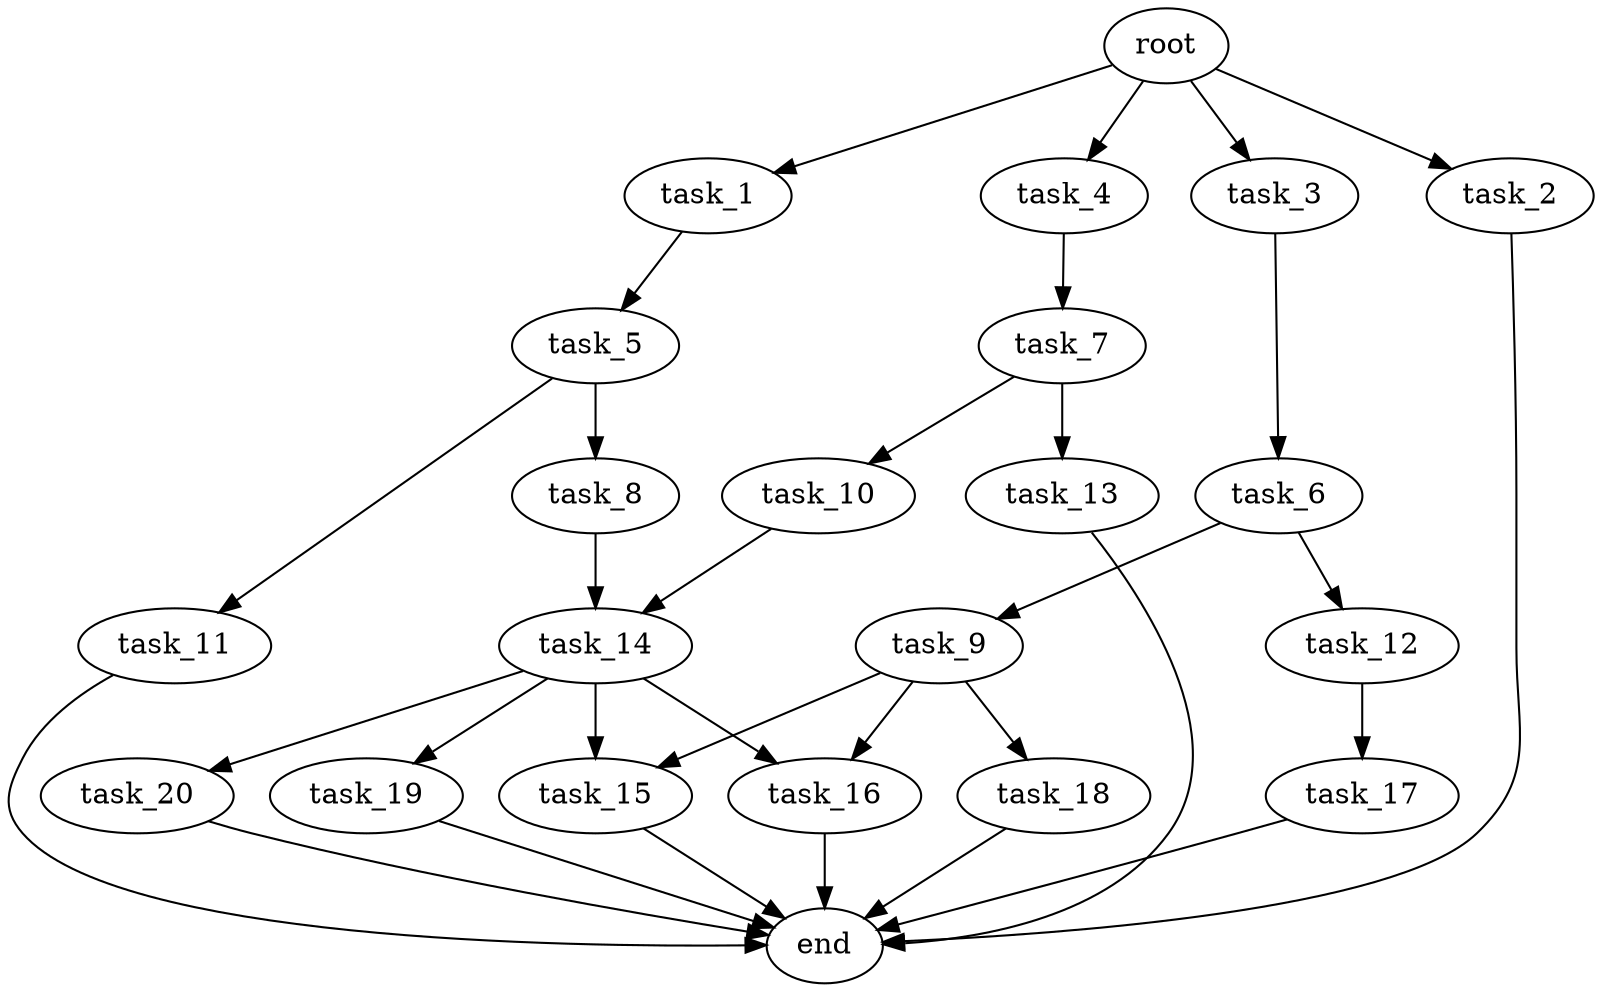 digraph G {
  root [size="0.000000e+00"];
  task_1 [size="6.333727e+09"];
  task_2 [size="2.420970e+09"];
  task_3 [size="6.586971e+09"];
  task_4 [size="7.152649e+09"];
  task_5 [size="7.890979e+09"];
  task_6 [size="7.405774e+08"];
  task_7 [size="9.907015e+09"];
  task_8 [size="4.792868e+09"];
  task_9 [size="4.008650e+09"];
  task_10 [size="5.066620e+09"];
  task_11 [size="9.204001e+09"];
  task_12 [size="6.917397e+09"];
  task_13 [size="5.436908e+09"];
  task_14 [size="7.907418e+09"];
  task_15 [size="3.595935e+09"];
  task_16 [size="8.955120e+09"];
  task_17 [size="5.369523e+09"];
  task_18 [size="6.382165e+09"];
  task_19 [size="8.507344e+08"];
  task_20 [size="7.689772e+09"];
  end [size="0.000000e+00"];

  root -> task_1 [size="1.000000e-12"];
  root -> task_2 [size="1.000000e-12"];
  root -> task_3 [size="1.000000e-12"];
  root -> task_4 [size="1.000000e-12"];
  task_1 -> task_5 [size="7.890979e+08"];
  task_2 -> end [size="1.000000e-12"];
  task_3 -> task_6 [size="7.405774e+07"];
  task_4 -> task_7 [size="9.907015e+08"];
  task_5 -> task_8 [size="4.792868e+08"];
  task_5 -> task_11 [size="9.204001e+08"];
  task_6 -> task_9 [size="4.008650e+08"];
  task_6 -> task_12 [size="6.917397e+08"];
  task_7 -> task_10 [size="5.066620e+08"];
  task_7 -> task_13 [size="5.436908e+08"];
  task_8 -> task_14 [size="3.953709e+08"];
  task_9 -> task_15 [size="1.797968e+08"];
  task_9 -> task_16 [size="4.477560e+08"];
  task_9 -> task_18 [size="6.382165e+08"];
  task_10 -> task_14 [size="3.953709e+08"];
  task_11 -> end [size="1.000000e-12"];
  task_12 -> task_17 [size="5.369523e+08"];
  task_13 -> end [size="1.000000e-12"];
  task_14 -> task_15 [size="1.797968e+08"];
  task_14 -> task_16 [size="4.477560e+08"];
  task_14 -> task_19 [size="8.507344e+07"];
  task_14 -> task_20 [size="7.689772e+08"];
  task_15 -> end [size="1.000000e-12"];
  task_16 -> end [size="1.000000e-12"];
  task_17 -> end [size="1.000000e-12"];
  task_18 -> end [size="1.000000e-12"];
  task_19 -> end [size="1.000000e-12"];
  task_20 -> end [size="1.000000e-12"];
}
